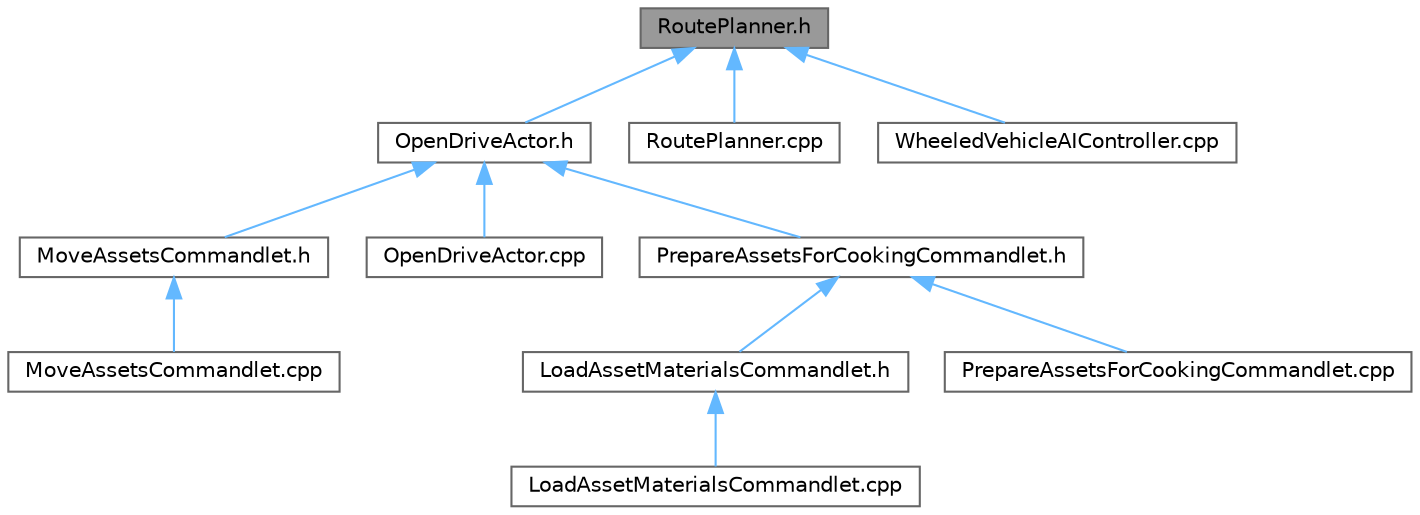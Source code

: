 digraph "RoutePlanner.h"
{
 // INTERACTIVE_SVG=YES
 // LATEX_PDF_SIZE
  bgcolor="transparent";
  edge [fontname=Helvetica,fontsize=10,labelfontname=Helvetica,labelfontsize=10];
  node [fontname=Helvetica,fontsize=10,shape=box,height=0.2,width=0.4];
  Node1 [id="Node000001",label="RoutePlanner.h",height=0.2,width=0.4,color="gray40", fillcolor="grey60", style="filled", fontcolor="black",tooltip=" "];
  Node1 -> Node2 [id="edge1_Node000001_Node000002",dir="back",color="steelblue1",style="solid",tooltip=" "];
  Node2 [id="Node000002",label="OpenDriveActor.h",height=0.2,width=0.4,color="grey40", fillcolor="white", style="filled",URL="$df/d3a/OpenDriveActor_8h.html",tooltip=" "];
  Node2 -> Node3 [id="edge2_Node000002_Node000003",dir="back",color="steelblue1",style="solid",tooltip=" "];
  Node3 [id="Node000003",label="MoveAssetsCommandlet.h",height=0.2,width=0.4,color="grey40", fillcolor="white", style="filled",URL="$db/d29/MoveAssetsCommandlet_8h.html",tooltip=" "];
  Node3 -> Node4 [id="edge3_Node000003_Node000004",dir="back",color="steelblue1",style="solid",tooltip=" "];
  Node4 [id="Node000004",label="MoveAssetsCommandlet.cpp",height=0.2,width=0.4,color="grey40", fillcolor="white", style="filled",URL="$da/ddf/MoveAssetsCommandlet_8cpp.html",tooltip=" "];
  Node2 -> Node5 [id="edge4_Node000002_Node000005",dir="back",color="steelblue1",style="solid",tooltip=" "];
  Node5 [id="Node000005",label="OpenDriveActor.cpp",height=0.2,width=0.4,color="grey40", fillcolor="white", style="filled",URL="$d4/de0/OpenDriveActor_8cpp.html",tooltip=" "];
  Node2 -> Node6 [id="edge5_Node000002_Node000006",dir="back",color="steelblue1",style="solid",tooltip=" "];
  Node6 [id="Node000006",label="PrepareAssetsForCookingCommandlet.h",height=0.2,width=0.4,color="grey40", fillcolor="white", style="filled",URL="$dd/d0c/PrepareAssetsForCookingCommandlet_8h.html",tooltip=" "];
  Node6 -> Node7 [id="edge6_Node000006_Node000007",dir="back",color="steelblue1",style="solid",tooltip=" "];
  Node7 [id="Node000007",label="LoadAssetMaterialsCommandlet.h",height=0.2,width=0.4,color="grey40", fillcolor="white", style="filled",URL="$d9/d9c/LoadAssetMaterialsCommandlet_8h.html",tooltip=" "];
  Node7 -> Node8 [id="edge7_Node000007_Node000008",dir="back",color="steelblue1",style="solid",tooltip=" "];
  Node8 [id="Node000008",label="LoadAssetMaterialsCommandlet.cpp",height=0.2,width=0.4,color="grey40", fillcolor="white", style="filled",URL="$d6/d17/LoadAssetMaterialsCommandlet_8cpp.html",tooltip=" "];
  Node6 -> Node9 [id="edge8_Node000006_Node000009",dir="back",color="steelblue1",style="solid",tooltip=" "];
  Node9 [id="Node000009",label="PrepareAssetsForCookingCommandlet.cpp",height=0.2,width=0.4,color="grey40", fillcolor="white", style="filled",URL="$d2/dee/PrepareAssetsForCookingCommandlet_8cpp.html",tooltip=" "];
  Node1 -> Node10 [id="edge9_Node000001_Node000010",dir="back",color="steelblue1",style="solid",tooltip=" "];
  Node10 [id="Node000010",label="RoutePlanner.cpp",height=0.2,width=0.4,color="grey40", fillcolor="white", style="filled",URL="$de/d45/RoutePlanner_8cpp.html",tooltip=" "];
  Node1 -> Node11 [id="edge10_Node000001_Node000011",dir="back",color="steelblue1",style="solid",tooltip=" "];
  Node11 [id="Node000011",label="WheeledVehicleAIController.cpp",height=0.2,width=0.4,color="grey40", fillcolor="white", style="filled",URL="$d8/de0/WheeledVehicleAIController_8cpp.html",tooltip=" "];
}
